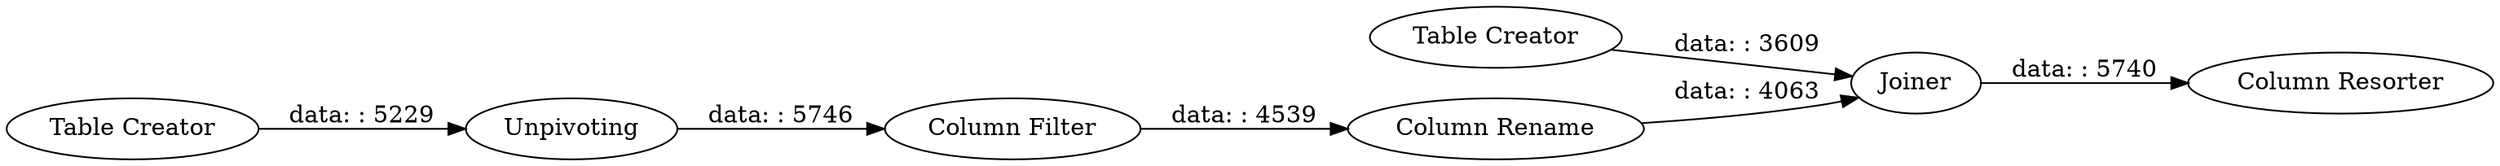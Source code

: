 digraph {
	"-4755752834564073536_7" [label="Column Resorter"]
	"-4755752834564073536_1" [label="Table Creator"]
	"-4755752834564073536_3" [label=Unpivoting]
	"-4755752834564073536_2" [label="Table Creator"]
	"-4755752834564073536_5" [label="Column Rename"]
	"-4755752834564073536_4" [label="Column Filter"]
	"-4755752834564073536_6" [label=Joiner]
	"-4755752834564073536_1" -> "-4755752834564073536_6" [label="data: : 3609"]
	"-4755752834564073536_5" -> "-4755752834564073536_6" [label="data: : 4063"]
	"-4755752834564073536_2" -> "-4755752834564073536_3" [label="data: : 5229"]
	"-4755752834564073536_6" -> "-4755752834564073536_7" [label="data: : 5740"]
	"-4755752834564073536_4" -> "-4755752834564073536_5" [label="data: : 4539"]
	"-4755752834564073536_3" -> "-4755752834564073536_4" [label="data: : 5746"]
	rankdir=LR
}
